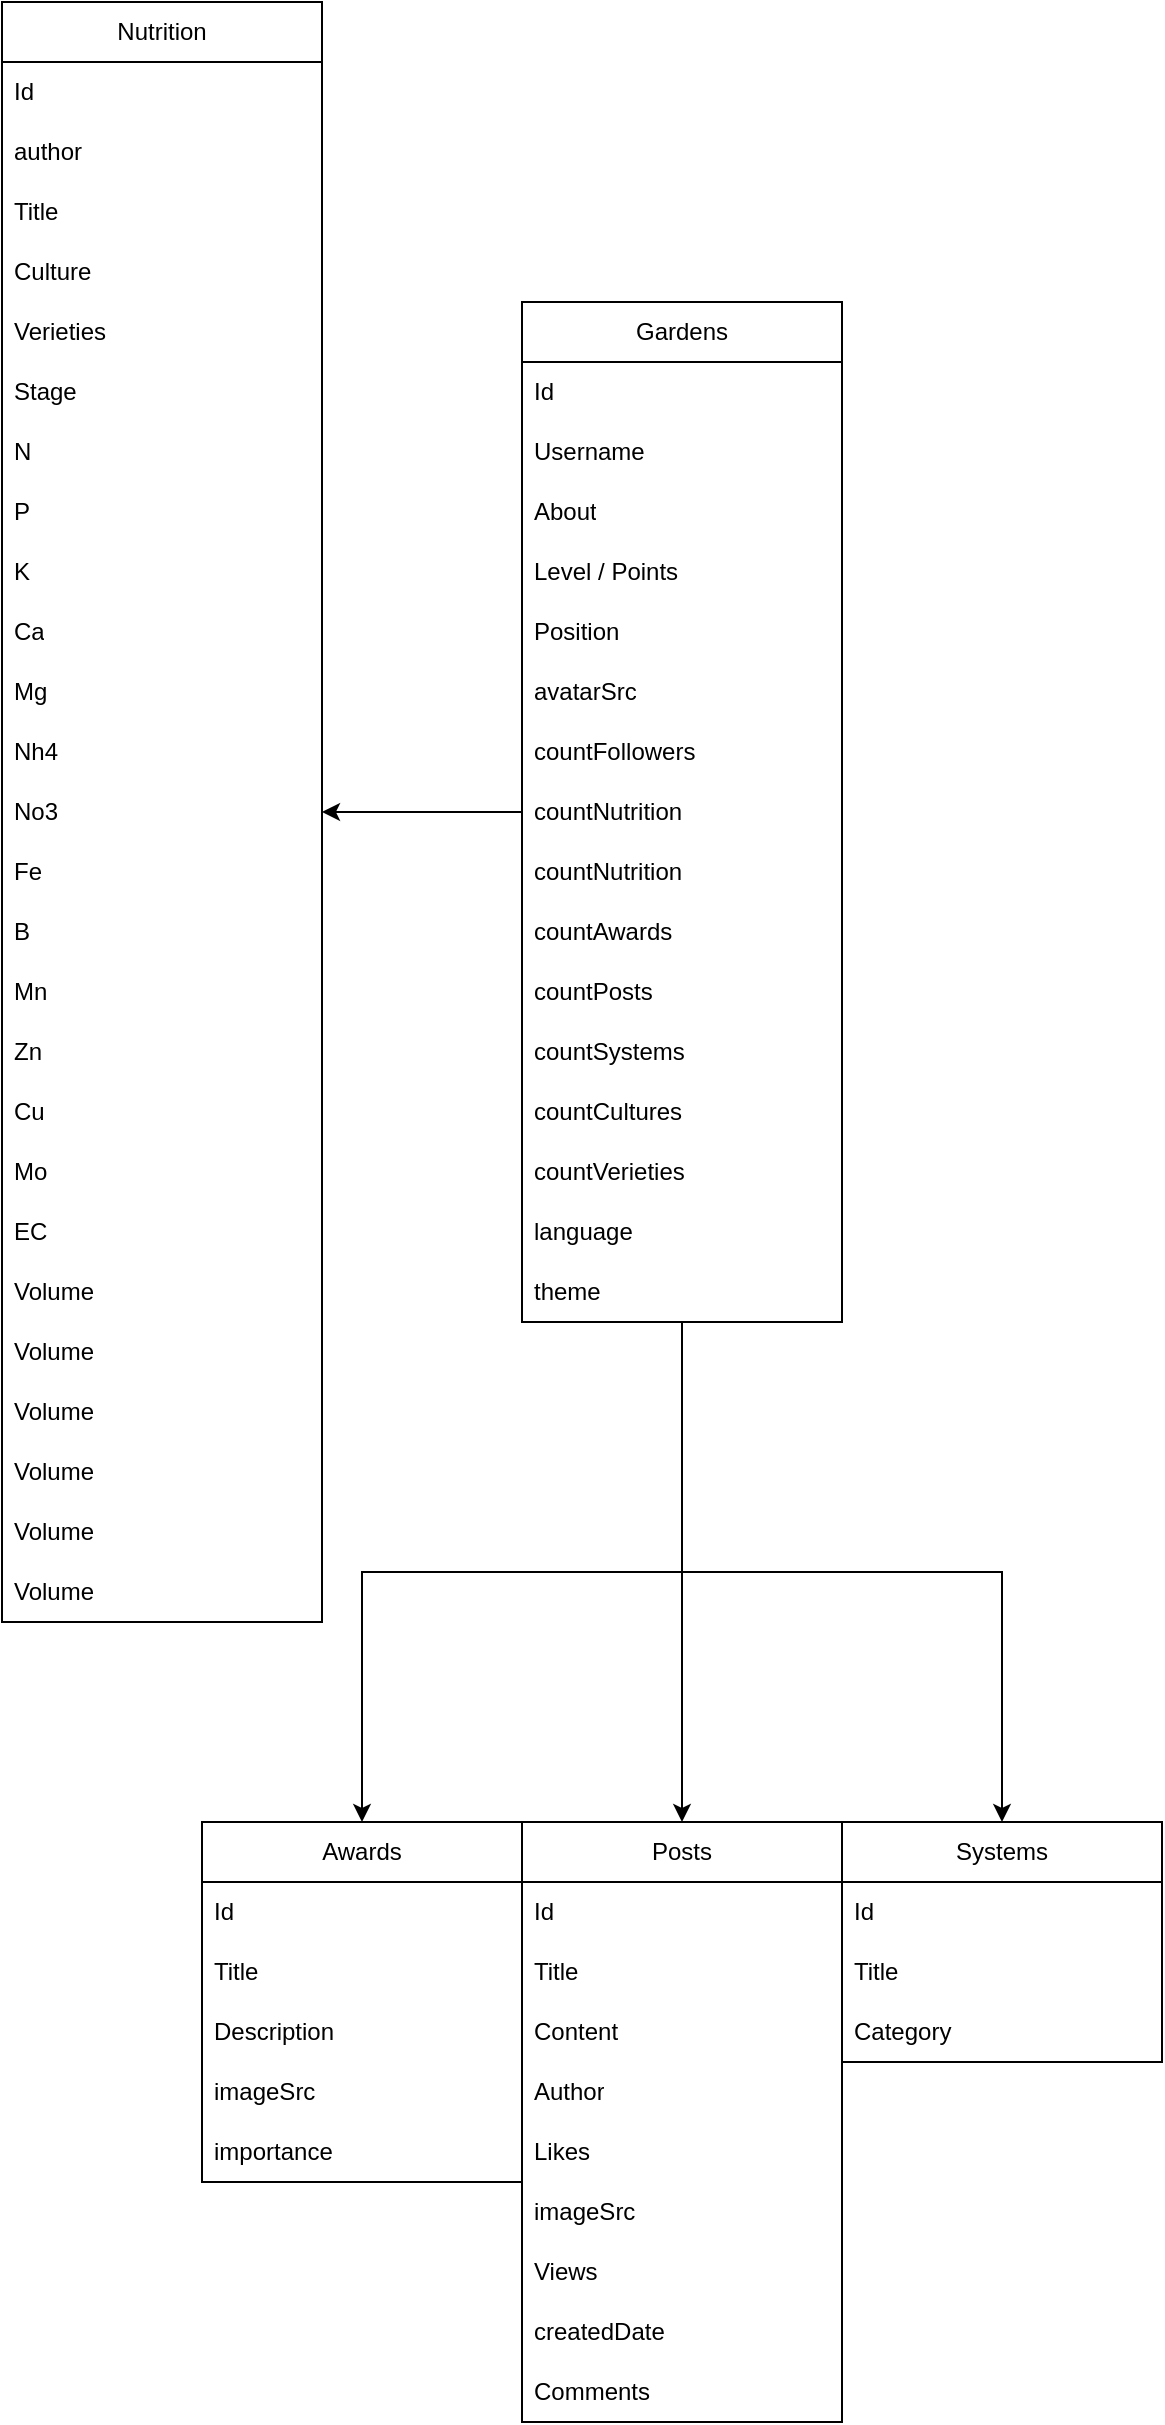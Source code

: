 <mxfile version="21.2.2" type="github">
  <diagram name="Page-1" id="yoDy_J4Ts5u2qe-XB-aB">
    <mxGraphModel dx="1050" dy="1681" grid="1" gridSize="10" guides="1" tooltips="1" connect="1" arrows="1" fold="1" page="1" pageScale="1" pageWidth="850" pageHeight="1100" math="0" shadow="0">
      <root>
        <mxCell id="0" />
        <mxCell id="1" parent="0" />
        <mxCell id="MlkG7GBpTt4BTDpHIn08-74" style="edgeStyle=orthogonalEdgeStyle;rounded=0;orthogonalLoop=1;jettySize=auto;html=1;entryX=0.5;entryY=0;entryDx=0;entryDy=0;" edge="1" parent="1" source="MlkG7GBpTt4BTDpHIn08-1" target="MlkG7GBpTt4BTDpHIn08-20">
          <mxGeometry relative="1" as="geometry" />
        </mxCell>
        <mxCell id="MlkG7GBpTt4BTDpHIn08-75" style="edgeStyle=orthogonalEdgeStyle;rounded=0;orthogonalLoop=1;jettySize=auto;html=1;" edge="1" parent="1" source="MlkG7GBpTt4BTDpHIn08-1" target="MlkG7GBpTt4BTDpHIn08-61">
          <mxGeometry relative="1" as="geometry" />
        </mxCell>
        <mxCell id="MlkG7GBpTt4BTDpHIn08-76" style="edgeStyle=orthogonalEdgeStyle;rounded=0;orthogonalLoop=1;jettySize=auto;html=1;entryX=0.5;entryY=0;entryDx=0;entryDy=0;" edge="1" parent="1" source="MlkG7GBpTt4BTDpHIn08-1" target="MlkG7GBpTt4BTDpHIn08-34">
          <mxGeometry relative="1" as="geometry" />
        </mxCell>
        <mxCell id="MlkG7GBpTt4BTDpHIn08-1" value="Gardens" style="swimlane;fontStyle=0;childLayout=stackLayout;horizontal=1;startSize=30;horizontalStack=0;resizeParent=1;resizeParentMax=0;resizeLast=0;collapsible=1;marginBottom=0;whiteSpace=wrap;html=1;" vertex="1" parent="1">
          <mxGeometry x="400" y="-200" width="160" height="510" as="geometry" />
        </mxCell>
        <mxCell id="MlkG7GBpTt4BTDpHIn08-2" value="Id&lt;span style=&quot;white-space: pre;&quot;&gt;	&lt;/span&gt;" style="text;strokeColor=none;fillColor=none;align=left;verticalAlign=middle;spacingLeft=4;spacingRight=4;overflow=hidden;points=[[0,0.5],[1,0.5]];portConstraint=eastwest;rotatable=0;whiteSpace=wrap;html=1;" vertex="1" parent="MlkG7GBpTt4BTDpHIn08-1">
          <mxGeometry y="30" width="160" height="30" as="geometry" />
        </mxCell>
        <mxCell id="MlkG7GBpTt4BTDpHIn08-3" value="Username" style="text;strokeColor=none;fillColor=none;align=left;verticalAlign=middle;spacingLeft=4;spacingRight=4;overflow=hidden;points=[[0,0.5],[1,0.5]];portConstraint=eastwest;rotatable=0;whiteSpace=wrap;html=1;" vertex="1" parent="MlkG7GBpTt4BTDpHIn08-1">
          <mxGeometry y="60" width="160" height="30" as="geometry" />
        </mxCell>
        <mxCell id="MlkG7GBpTt4BTDpHIn08-4" value="About" style="text;strokeColor=none;fillColor=none;align=left;verticalAlign=middle;spacingLeft=4;spacingRight=4;overflow=hidden;points=[[0,0.5],[1,0.5]];portConstraint=eastwest;rotatable=0;whiteSpace=wrap;html=1;" vertex="1" parent="MlkG7GBpTt4BTDpHIn08-1">
          <mxGeometry y="90" width="160" height="30" as="geometry" />
        </mxCell>
        <mxCell id="MlkG7GBpTt4BTDpHIn08-7" value="Level / Points" style="text;strokeColor=none;fillColor=none;align=left;verticalAlign=middle;spacingLeft=4;spacingRight=4;overflow=hidden;points=[[0,0.5],[1,0.5]];portConstraint=eastwest;rotatable=0;whiteSpace=wrap;html=1;" vertex="1" parent="MlkG7GBpTt4BTDpHIn08-1">
          <mxGeometry y="120" width="160" height="30" as="geometry" />
        </mxCell>
        <mxCell id="MlkG7GBpTt4BTDpHIn08-8" value="Position" style="text;strokeColor=none;fillColor=none;align=left;verticalAlign=middle;spacingLeft=4;spacingRight=4;overflow=hidden;points=[[0,0.5],[1,0.5]];portConstraint=eastwest;rotatable=0;whiteSpace=wrap;html=1;" vertex="1" parent="MlkG7GBpTt4BTDpHIn08-1">
          <mxGeometry y="150" width="160" height="30" as="geometry" />
        </mxCell>
        <mxCell id="MlkG7GBpTt4BTDpHIn08-9" value="avatarSrc" style="text;strokeColor=none;fillColor=none;align=left;verticalAlign=middle;spacingLeft=4;spacingRight=4;overflow=hidden;points=[[0,0.5],[1,0.5]];portConstraint=eastwest;rotatable=0;whiteSpace=wrap;html=1;" vertex="1" parent="MlkG7GBpTt4BTDpHIn08-1">
          <mxGeometry y="180" width="160" height="30" as="geometry" />
        </mxCell>
        <mxCell id="MlkG7GBpTt4BTDpHIn08-10" value="countFollowers" style="text;strokeColor=none;fillColor=none;align=left;verticalAlign=middle;spacingLeft=4;spacingRight=4;overflow=hidden;points=[[0,0.5],[1,0.5]];portConstraint=eastwest;rotatable=0;whiteSpace=wrap;html=1;" vertex="1" parent="MlkG7GBpTt4BTDpHIn08-1">
          <mxGeometry y="210" width="160" height="30" as="geometry" />
        </mxCell>
        <mxCell id="MlkG7GBpTt4BTDpHIn08-28" value="countNutrition" style="text;strokeColor=none;fillColor=none;align=left;verticalAlign=middle;spacingLeft=4;spacingRight=4;overflow=hidden;points=[[0,0.5],[1,0.5]];portConstraint=eastwest;rotatable=0;whiteSpace=wrap;html=1;" vertex="1" parent="MlkG7GBpTt4BTDpHIn08-1">
          <mxGeometry y="240" width="160" height="30" as="geometry" />
        </mxCell>
        <mxCell id="MlkG7GBpTt4BTDpHIn08-11" value="countNutrition" style="text;strokeColor=none;fillColor=none;align=left;verticalAlign=middle;spacingLeft=4;spacingRight=4;overflow=hidden;points=[[0,0.5],[1,0.5]];portConstraint=eastwest;rotatable=0;whiteSpace=wrap;html=1;" vertex="1" parent="MlkG7GBpTt4BTDpHIn08-1">
          <mxGeometry y="270" width="160" height="30" as="geometry" />
        </mxCell>
        <mxCell id="MlkG7GBpTt4BTDpHIn08-12" value="countAwards" style="text;strokeColor=none;fillColor=none;align=left;verticalAlign=middle;spacingLeft=4;spacingRight=4;overflow=hidden;points=[[0,0.5],[1,0.5]];portConstraint=eastwest;rotatable=0;whiteSpace=wrap;html=1;" vertex="1" parent="MlkG7GBpTt4BTDpHIn08-1">
          <mxGeometry y="300" width="160" height="30" as="geometry" />
        </mxCell>
        <mxCell id="MlkG7GBpTt4BTDpHIn08-17" value="countPosts" style="text;strokeColor=none;fillColor=none;align=left;verticalAlign=middle;spacingLeft=4;spacingRight=4;overflow=hidden;points=[[0,0.5],[1,0.5]];portConstraint=eastwest;rotatable=0;whiteSpace=wrap;html=1;" vertex="1" parent="MlkG7GBpTt4BTDpHIn08-1">
          <mxGeometry y="330" width="160" height="30" as="geometry" />
        </mxCell>
        <mxCell id="MlkG7GBpTt4BTDpHIn08-14" value="countSystems" style="text;strokeColor=none;fillColor=none;align=left;verticalAlign=middle;spacingLeft=4;spacingRight=4;overflow=hidden;points=[[0,0.5],[1,0.5]];portConstraint=eastwest;rotatable=0;whiteSpace=wrap;html=1;" vertex="1" parent="MlkG7GBpTt4BTDpHIn08-1">
          <mxGeometry y="360" width="160" height="30" as="geometry" />
        </mxCell>
        <mxCell id="MlkG7GBpTt4BTDpHIn08-15" value="countCultures" style="text;strokeColor=none;fillColor=none;align=left;verticalAlign=middle;spacingLeft=4;spacingRight=4;overflow=hidden;points=[[0,0.5],[1,0.5]];portConstraint=eastwest;rotatable=0;whiteSpace=wrap;html=1;" vertex="1" parent="MlkG7GBpTt4BTDpHIn08-1">
          <mxGeometry y="390" width="160" height="30" as="geometry" />
        </mxCell>
        <mxCell id="MlkG7GBpTt4BTDpHIn08-16" value="countVerieties" style="text;strokeColor=none;fillColor=none;align=left;verticalAlign=middle;spacingLeft=4;spacingRight=4;overflow=hidden;points=[[0,0.5],[1,0.5]];portConstraint=eastwest;rotatable=0;whiteSpace=wrap;html=1;" vertex="1" parent="MlkG7GBpTt4BTDpHIn08-1">
          <mxGeometry y="420" width="160" height="30" as="geometry" />
        </mxCell>
        <mxCell id="MlkG7GBpTt4BTDpHIn08-67" value="language" style="text;strokeColor=none;fillColor=none;align=left;verticalAlign=middle;spacingLeft=4;spacingRight=4;overflow=hidden;points=[[0,0.5],[1,0.5]];portConstraint=eastwest;rotatable=0;whiteSpace=wrap;html=1;" vertex="1" parent="MlkG7GBpTt4BTDpHIn08-1">
          <mxGeometry y="450" width="160" height="30" as="geometry" />
        </mxCell>
        <mxCell id="MlkG7GBpTt4BTDpHIn08-68" value="theme" style="text;strokeColor=none;fillColor=none;align=left;verticalAlign=middle;spacingLeft=4;spacingRight=4;overflow=hidden;points=[[0,0.5],[1,0.5]];portConstraint=eastwest;rotatable=0;whiteSpace=wrap;html=1;" vertex="1" parent="MlkG7GBpTt4BTDpHIn08-1">
          <mxGeometry y="480" width="160" height="30" as="geometry" />
        </mxCell>
        <mxCell id="MlkG7GBpTt4BTDpHIn08-20" value="Posts" style="swimlane;fontStyle=0;childLayout=stackLayout;horizontal=1;startSize=30;horizontalStack=0;resizeParent=1;resizeParentMax=0;resizeLast=0;collapsible=1;marginBottom=0;whiteSpace=wrap;html=1;" vertex="1" parent="1">
          <mxGeometry x="400" y="560" width="160" height="300" as="geometry" />
        </mxCell>
        <mxCell id="MlkG7GBpTt4BTDpHIn08-21" value="Id" style="text;strokeColor=none;fillColor=none;align=left;verticalAlign=middle;spacingLeft=4;spacingRight=4;overflow=hidden;points=[[0,0.5],[1,0.5]];portConstraint=eastwest;rotatable=0;whiteSpace=wrap;html=1;" vertex="1" parent="MlkG7GBpTt4BTDpHIn08-20">
          <mxGeometry y="30" width="160" height="30" as="geometry" />
        </mxCell>
        <mxCell id="MlkG7GBpTt4BTDpHIn08-22" value="Title" style="text;strokeColor=none;fillColor=none;align=left;verticalAlign=middle;spacingLeft=4;spacingRight=4;overflow=hidden;points=[[0,0.5],[1,0.5]];portConstraint=eastwest;rotatable=0;whiteSpace=wrap;html=1;" vertex="1" parent="MlkG7GBpTt4BTDpHIn08-20">
          <mxGeometry y="60" width="160" height="30" as="geometry" />
        </mxCell>
        <mxCell id="MlkG7GBpTt4BTDpHIn08-25" value="Content" style="text;strokeColor=none;fillColor=none;align=left;verticalAlign=middle;spacingLeft=4;spacingRight=4;overflow=hidden;points=[[0,0.5],[1,0.5]];portConstraint=eastwest;rotatable=0;whiteSpace=wrap;html=1;" vertex="1" parent="MlkG7GBpTt4BTDpHIn08-20">
          <mxGeometry y="90" width="160" height="30" as="geometry" />
        </mxCell>
        <mxCell id="MlkG7GBpTt4BTDpHIn08-26" value="Author" style="text;strokeColor=none;fillColor=none;align=left;verticalAlign=middle;spacingLeft=4;spacingRight=4;overflow=hidden;points=[[0,0.5],[1,0.5]];portConstraint=eastwest;rotatable=0;whiteSpace=wrap;html=1;" vertex="1" parent="MlkG7GBpTt4BTDpHIn08-20">
          <mxGeometry y="120" width="160" height="30" as="geometry" />
        </mxCell>
        <mxCell id="MlkG7GBpTt4BTDpHIn08-23" value="Likes" style="text;strokeColor=none;fillColor=none;align=left;verticalAlign=middle;spacingLeft=4;spacingRight=4;overflow=hidden;points=[[0,0.5],[1,0.5]];portConstraint=eastwest;rotatable=0;whiteSpace=wrap;html=1;" vertex="1" parent="MlkG7GBpTt4BTDpHIn08-20">
          <mxGeometry y="150" width="160" height="30" as="geometry" />
        </mxCell>
        <mxCell id="MlkG7GBpTt4BTDpHIn08-27" value="imageSrc" style="text;strokeColor=none;fillColor=none;align=left;verticalAlign=middle;spacingLeft=4;spacingRight=4;overflow=hidden;points=[[0,0.5],[1,0.5]];portConstraint=eastwest;rotatable=0;whiteSpace=wrap;html=1;" vertex="1" parent="MlkG7GBpTt4BTDpHIn08-20">
          <mxGeometry y="180" width="160" height="30" as="geometry" />
        </mxCell>
        <mxCell id="MlkG7GBpTt4BTDpHIn08-39" value="Views" style="text;strokeColor=none;fillColor=none;align=left;verticalAlign=middle;spacingLeft=4;spacingRight=4;overflow=hidden;points=[[0,0.5],[1,0.5]];portConstraint=eastwest;rotatable=0;whiteSpace=wrap;html=1;" vertex="1" parent="MlkG7GBpTt4BTDpHIn08-20">
          <mxGeometry y="210" width="160" height="30" as="geometry" />
        </mxCell>
        <mxCell id="MlkG7GBpTt4BTDpHIn08-40" value="createdDate" style="text;strokeColor=none;fillColor=none;align=left;verticalAlign=middle;spacingLeft=4;spacingRight=4;overflow=hidden;points=[[0,0.5],[1,0.5]];portConstraint=eastwest;rotatable=0;whiteSpace=wrap;html=1;" vertex="1" parent="MlkG7GBpTt4BTDpHIn08-20">
          <mxGeometry y="240" width="160" height="30" as="geometry" />
        </mxCell>
        <mxCell id="MlkG7GBpTt4BTDpHIn08-58" value="Comments" style="text;strokeColor=none;fillColor=none;align=left;verticalAlign=middle;spacingLeft=4;spacingRight=4;overflow=hidden;points=[[0,0.5],[1,0.5]];portConstraint=eastwest;rotatable=0;whiteSpace=wrap;html=1;" vertex="1" parent="MlkG7GBpTt4BTDpHIn08-20">
          <mxGeometry y="270" width="160" height="30" as="geometry" />
        </mxCell>
        <mxCell id="MlkG7GBpTt4BTDpHIn08-29" value="Nutrition" style="swimlane;fontStyle=0;childLayout=stackLayout;horizontal=1;startSize=30;horizontalStack=0;resizeParent=1;resizeParentMax=0;resizeLast=0;collapsible=1;marginBottom=0;whiteSpace=wrap;html=1;" vertex="1" parent="1">
          <mxGeometry x="140" y="-350" width="160" height="810" as="geometry" />
        </mxCell>
        <mxCell id="MlkG7GBpTt4BTDpHIn08-30" value="Id" style="text;strokeColor=none;fillColor=none;align=left;verticalAlign=middle;spacingLeft=4;spacingRight=4;overflow=hidden;points=[[0,0.5],[1,0.5]];portConstraint=eastwest;rotatable=0;whiteSpace=wrap;html=1;" vertex="1" parent="MlkG7GBpTt4BTDpHIn08-29">
          <mxGeometry y="30" width="160" height="30" as="geometry" />
        </mxCell>
        <mxCell id="MlkG7GBpTt4BTDpHIn08-31" value="author" style="text;strokeColor=none;fillColor=none;align=left;verticalAlign=middle;spacingLeft=4;spacingRight=4;overflow=hidden;points=[[0,0.5],[1,0.5]];portConstraint=eastwest;rotatable=0;whiteSpace=wrap;html=1;" vertex="1" parent="MlkG7GBpTt4BTDpHIn08-29">
          <mxGeometry y="60" width="160" height="30" as="geometry" />
        </mxCell>
        <mxCell id="MlkG7GBpTt4BTDpHIn08-57" value="Title" style="text;strokeColor=none;fillColor=none;align=left;verticalAlign=middle;spacingLeft=4;spacingRight=4;overflow=hidden;points=[[0,0.5],[1,0.5]];portConstraint=eastwest;rotatable=0;whiteSpace=wrap;html=1;" vertex="1" parent="MlkG7GBpTt4BTDpHIn08-29">
          <mxGeometry y="90" width="160" height="30" as="geometry" />
        </mxCell>
        <mxCell id="MlkG7GBpTt4BTDpHIn08-55" value="Culture" style="text;strokeColor=none;fillColor=none;align=left;verticalAlign=middle;spacingLeft=4;spacingRight=4;overflow=hidden;points=[[0,0.5],[1,0.5]];portConstraint=eastwest;rotatable=0;whiteSpace=wrap;html=1;" vertex="1" parent="MlkG7GBpTt4BTDpHIn08-29">
          <mxGeometry y="120" width="160" height="30" as="geometry" />
        </mxCell>
        <mxCell id="MlkG7GBpTt4BTDpHIn08-56" value="Verieties" style="text;strokeColor=none;fillColor=none;align=left;verticalAlign=middle;spacingLeft=4;spacingRight=4;overflow=hidden;points=[[0,0.5],[1,0.5]];portConstraint=eastwest;rotatable=0;whiteSpace=wrap;html=1;" vertex="1" parent="MlkG7GBpTt4BTDpHIn08-29">
          <mxGeometry y="150" width="160" height="30" as="geometry" />
        </mxCell>
        <mxCell id="MlkG7GBpTt4BTDpHIn08-66" value="Stage" style="text;strokeColor=none;fillColor=none;align=left;verticalAlign=middle;spacingLeft=4;spacingRight=4;overflow=hidden;points=[[0,0.5],[1,0.5]];portConstraint=eastwest;rotatable=0;whiteSpace=wrap;html=1;" vertex="1" parent="MlkG7GBpTt4BTDpHIn08-29">
          <mxGeometry y="180" width="160" height="30" as="geometry" />
        </mxCell>
        <mxCell id="MlkG7GBpTt4BTDpHIn08-32" value="N" style="text;strokeColor=none;fillColor=none;align=left;verticalAlign=middle;spacingLeft=4;spacingRight=4;overflow=hidden;points=[[0,0.5],[1,0.5]];portConstraint=eastwest;rotatable=0;whiteSpace=wrap;html=1;" vertex="1" parent="MlkG7GBpTt4BTDpHIn08-29">
          <mxGeometry y="210" width="160" height="30" as="geometry" />
        </mxCell>
        <mxCell id="MlkG7GBpTt4BTDpHIn08-41" value="P" style="text;strokeColor=none;fillColor=none;align=left;verticalAlign=middle;spacingLeft=4;spacingRight=4;overflow=hidden;points=[[0,0.5],[1,0.5]];portConstraint=eastwest;rotatable=0;whiteSpace=wrap;html=1;" vertex="1" parent="MlkG7GBpTt4BTDpHIn08-29">
          <mxGeometry y="240" width="160" height="30" as="geometry" />
        </mxCell>
        <mxCell id="MlkG7GBpTt4BTDpHIn08-42" value="K" style="text;strokeColor=none;fillColor=none;align=left;verticalAlign=middle;spacingLeft=4;spacingRight=4;overflow=hidden;points=[[0,0.5],[1,0.5]];portConstraint=eastwest;rotatable=0;whiteSpace=wrap;html=1;" vertex="1" parent="MlkG7GBpTt4BTDpHIn08-29">
          <mxGeometry y="270" width="160" height="30" as="geometry" />
        </mxCell>
        <mxCell id="MlkG7GBpTt4BTDpHIn08-43" value="Ca" style="text;strokeColor=none;fillColor=none;align=left;verticalAlign=middle;spacingLeft=4;spacingRight=4;overflow=hidden;points=[[0,0.5],[1,0.5]];portConstraint=eastwest;rotatable=0;whiteSpace=wrap;html=1;" vertex="1" parent="MlkG7GBpTt4BTDpHIn08-29">
          <mxGeometry y="300" width="160" height="30" as="geometry" />
        </mxCell>
        <mxCell id="MlkG7GBpTt4BTDpHIn08-44" value="Mg" style="text;strokeColor=none;fillColor=none;align=left;verticalAlign=middle;spacingLeft=4;spacingRight=4;overflow=hidden;points=[[0,0.5],[1,0.5]];portConstraint=eastwest;rotatable=0;whiteSpace=wrap;html=1;" vertex="1" parent="MlkG7GBpTt4BTDpHIn08-29">
          <mxGeometry y="330" width="160" height="30" as="geometry" />
        </mxCell>
        <mxCell id="MlkG7GBpTt4BTDpHIn08-45" value="Nh4" style="text;strokeColor=none;fillColor=none;align=left;verticalAlign=middle;spacingLeft=4;spacingRight=4;overflow=hidden;points=[[0,0.5],[1,0.5]];portConstraint=eastwest;rotatable=0;whiteSpace=wrap;html=1;" vertex="1" parent="MlkG7GBpTt4BTDpHIn08-29">
          <mxGeometry y="360" width="160" height="30" as="geometry" />
        </mxCell>
        <mxCell id="MlkG7GBpTt4BTDpHIn08-46" value="No3" style="text;strokeColor=none;fillColor=none;align=left;verticalAlign=middle;spacingLeft=4;spacingRight=4;overflow=hidden;points=[[0,0.5],[1,0.5]];portConstraint=eastwest;rotatable=0;whiteSpace=wrap;html=1;" vertex="1" parent="MlkG7GBpTt4BTDpHIn08-29">
          <mxGeometry y="390" width="160" height="30" as="geometry" />
        </mxCell>
        <mxCell id="MlkG7GBpTt4BTDpHIn08-47" value="Fe" style="text;strokeColor=none;fillColor=none;align=left;verticalAlign=middle;spacingLeft=4;spacingRight=4;overflow=hidden;points=[[0,0.5],[1,0.5]];portConstraint=eastwest;rotatable=0;whiteSpace=wrap;html=1;" vertex="1" parent="MlkG7GBpTt4BTDpHIn08-29">
          <mxGeometry y="420" width="160" height="30" as="geometry" />
        </mxCell>
        <mxCell id="MlkG7GBpTt4BTDpHIn08-48" value="B" style="text;strokeColor=none;fillColor=none;align=left;verticalAlign=middle;spacingLeft=4;spacingRight=4;overflow=hidden;points=[[0,0.5],[1,0.5]];portConstraint=eastwest;rotatable=0;whiteSpace=wrap;html=1;" vertex="1" parent="MlkG7GBpTt4BTDpHIn08-29">
          <mxGeometry y="450" width="160" height="30" as="geometry" />
        </mxCell>
        <mxCell id="MlkG7GBpTt4BTDpHIn08-49" value="Mn" style="text;strokeColor=none;fillColor=none;align=left;verticalAlign=middle;spacingLeft=4;spacingRight=4;overflow=hidden;points=[[0,0.5],[1,0.5]];portConstraint=eastwest;rotatable=0;whiteSpace=wrap;html=1;" vertex="1" parent="MlkG7GBpTt4BTDpHIn08-29">
          <mxGeometry y="480" width="160" height="30" as="geometry" />
        </mxCell>
        <mxCell id="MlkG7GBpTt4BTDpHIn08-50" value="Zn" style="text;strokeColor=none;fillColor=none;align=left;verticalAlign=middle;spacingLeft=4;spacingRight=4;overflow=hidden;points=[[0,0.5],[1,0.5]];portConstraint=eastwest;rotatable=0;whiteSpace=wrap;html=1;" vertex="1" parent="MlkG7GBpTt4BTDpHIn08-29">
          <mxGeometry y="510" width="160" height="30" as="geometry" />
        </mxCell>
        <mxCell id="MlkG7GBpTt4BTDpHIn08-51" value="Cu" style="text;strokeColor=none;fillColor=none;align=left;verticalAlign=middle;spacingLeft=4;spacingRight=4;overflow=hidden;points=[[0,0.5],[1,0.5]];portConstraint=eastwest;rotatable=0;whiteSpace=wrap;html=1;" vertex="1" parent="MlkG7GBpTt4BTDpHIn08-29">
          <mxGeometry y="540" width="160" height="30" as="geometry" />
        </mxCell>
        <mxCell id="MlkG7GBpTt4BTDpHIn08-52" value="Mo" style="text;strokeColor=none;fillColor=none;align=left;verticalAlign=middle;spacingLeft=4;spacingRight=4;overflow=hidden;points=[[0,0.5],[1,0.5]];portConstraint=eastwest;rotatable=0;whiteSpace=wrap;html=1;" vertex="1" parent="MlkG7GBpTt4BTDpHIn08-29">
          <mxGeometry y="570" width="160" height="30" as="geometry" />
        </mxCell>
        <mxCell id="MlkG7GBpTt4BTDpHIn08-53" value="EC" style="text;strokeColor=none;fillColor=none;align=left;verticalAlign=middle;spacingLeft=4;spacingRight=4;overflow=hidden;points=[[0,0.5],[1,0.5]];portConstraint=eastwest;rotatable=0;whiteSpace=wrap;html=1;" vertex="1" parent="MlkG7GBpTt4BTDpHIn08-29">
          <mxGeometry y="600" width="160" height="30" as="geometry" />
        </mxCell>
        <mxCell id="MlkG7GBpTt4BTDpHIn08-54" value="Volume" style="text;strokeColor=none;fillColor=none;align=left;verticalAlign=middle;spacingLeft=4;spacingRight=4;overflow=hidden;points=[[0,0.5],[1,0.5]];portConstraint=eastwest;rotatable=0;whiteSpace=wrap;html=1;" vertex="1" parent="MlkG7GBpTt4BTDpHIn08-29">
          <mxGeometry y="630" width="160" height="30" as="geometry" />
        </mxCell>
        <mxCell id="MlkG7GBpTt4BTDpHIn08-69" value="Volume" style="text;strokeColor=none;fillColor=none;align=left;verticalAlign=middle;spacingLeft=4;spacingRight=4;overflow=hidden;points=[[0,0.5],[1,0.5]];portConstraint=eastwest;rotatable=0;whiteSpace=wrap;html=1;" vertex="1" parent="MlkG7GBpTt4BTDpHIn08-29">
          <mxGeometry y="660" width="160" height="30" as="geometry" />
        </mxCell>
        <mxCell id="MlkG7GBpTt4BTDpHIn08-70" value="Volume" style="text;strokeColor=none;fillColor=none;align=left;verticalAlign=middle;spacingLeft=4;spacingRight=4;overflow=hidden;points=[[0,0.5],[1,0.5]];portConstraint=eastwest;rotatable=0;whiteSpace=wrap;html=1;" vertex="1" parent="MlkG7GBpTt4BTDpHIn08-29">
          <mxGeometry y="690" width="160" height="30" as="geometry" />
        </mxCell>
        <mxCell id="MlkG7GBpTt4BTDpHIn08-71" value="Volume" style="text;strokeColor=none;fillColor=none;align=left;verticalAlign=middle;spacingLeft=4;spacingRight=4;overflow=hidden;points=[[0,0.5],[1,0.5]];portConstraint=eastwest;rotatable=0;whiteSpace=wrap;html=1;" vertex="1" parent="MlkG7GBpTt4BTDpHIn08-29">
          <mxGeometry y="720" width="160" height="30" as="geometry" />
        </mxCell>
        <mxCell id="MlkG7GBpTt4BTDpHIn08-72" value="Volume" style="text;strokeColor=none;fillColor=none;align=left;verticalAlign=middle;spacingLeft=4;spacingRight=4;overflow=hidden;points=[[0,0.5],[1,0.5]];portConstraint=eastwest;rotatable=0;whiteSpace=wrap;html=1;" vertex="1" parent="MlkG7GBpTt4BTDpHIn08-29">
          <mxGeometry y="750" width="160" height="30" as="geometry" />
        </mxCell>
        <mxCell id="MlkG7GBpTt4BTDpHIn08-73" value="Volume" style="text;strokeColor=none;fillColor=none;align=left;verticalAlign=middle;spacingLeft=4;spacingRight=4;overflow=hidden;points=[[0,0.5],[1,0.5]];portConstraint=eastwest;rotatable=0;whiteSpace=wrap;html=1;" vertex="1" parent="MlkG7GBpTt4BTDpHIn08-29">
          <mxGeometry y="780" width="160" height="30" as="geometry" />
        </mxCell>
        <mxCell id="MlkG7GBpTt4BTDpHIn08-33" style="edgeStyle=orthogonalEdgeStyle;rounded=0;orthogonalLoop=1;jettySize=auto;html=1;" edge="1" parent="1" source="MlkG7GBpTt4BTDpHIn08-28" target="MlkG7GBpTt4BTDpHIn08-29">
          <mxGeometry relative="1" as="geometry" />
        </mxCell>
        <mxCell id="MlkG7GBpTt4BTDpHIn08-34" value="Awards" style="swimlane;fontStyle=0;childLayout=stackLayout;horizontal=1;startSize=30;horizontalStack=0;resizeParent=1;resizeParentMax=0;resizeLast=0;collapsible=1;marginBottom=0;whiteSpace=wrap;html=1;" vertex="1" parent="1">
          <mxGeometry x="240" y="560" width="160" height="180" as="geometry" />
        </mxCell>
        <mxCell id="MlkG7GBpTt4BTDpHIn08-35" value="Id" style="text;strokeColor=none;fillColor=none;align=left;verticalAlign=middle;spacingLeft=4;spacingRight=4;overflow=hidden;points=[[0,0.5],[1,0.5]];portConstraint=eastwest;rotatable=0;whiteSpace=wrap;html=1;" vertex="1" parent="MlkG7GBpTt4BTDpHIn08-34">
          <mxGeometry y="30" width="160" height="30" as="geometry" />
        </mxCell>
        <mxCell id="MlkG7GBpTt4BTDpHIn08-36" value="Title" style="text;strokeColor=none;fillColor=none;align=left;verticalAlign=middle;spacingLeft=4;spacingRight=4;overflow=hidden;points=[[0,0.5],[1,0.5]];portConstraint=eastwest;rotatable=0;whiteSpace=wrap;html=1;" vertex="1" parent="MlkG7GBpTt4BTDpHIn08-34">
          <mxGeometry y="60" width="160" height="30" as="geometry" />
        </mxCell>
        <mxCell id="MlkG7GBpTt4BTDpHIn08-37" value="Description" style="text;strokeColor=none;fillColor=none;align=left;verticalAlign=middle;spacingLeft=4;spacingRight=4;overflow=hidden;points=[[0,0.5],[1,0.5]];portConstraint=eastwest;rotatable=0;whiteSpace=wrap;html=1;" vertex="1" parent="MlkG7GBpTt4BTDpHIn08-34">
          <mxGeometry y="90" width="160" height="30" as="geometry" />
        </mxCell>
        <mxCell id="MlkG7GBpTt4BTDpHIn08-59" value="imageSrc" style="text;strokeColor=none;fillColor=none;align=left;verticalAlign=middle;spacingLeft=4;spacingRight=4;overflow=hidden;points=[[0,0.5],[1,0.5]];portConstraint=eastwest;rotatable=0;whiteSpace=wrap;html=1;" vertex="1" parent="MlkG7GBpTt4BTDpHIn08-34">
          <mxGeometry y="120" width="160" height="30" as="geometry" />
        </mxCell>
        <mxCell id="MlkG7GBpTt4BTDpHIn08-60" value="importance" style="text;strokeColor=none;fillColor=none;align=left;verticalAlign=middle;spacingLeft=4;spacingRight=4;overflow=hidden;points=[[0,0.5],[1,0.5]];portConstraint=eastwest;rotatable=0;whiteSpace=wrap;html=1;" vertex="1" parent="MlkG7GBpTt4BTDpHIn08-34">
          <mxGeometry y="150" width="160" height="30" as="geometry" />
        </mxCell>
        <mxCell id="MlkG7GBpTt4BTDpHIn08-61" value="Systems" style="swimlane;fontStyle=0;childLayout=stackLayout;horizontal=1;startSize=30;horizontalStack=0;resizeParent=1;resizeParentMax=0;resizeLast=0;collapsible=1;marginBottom=0;whiteSpace=wrap;html=1;" vertex="1" parent="1">
          <mxGeometry x="560" y="560" width="160" height="120" as="geometry" />
        </mxCell>
        <mxCell id="MlkG7GBpTt4BTDpHIn08-62" value="Id" style="text;strokeColor=none;fillColor=none;align=left;verticalAlign=middle;spacingLeft=4;spacingRight=4;overflow=hidden;points=[[0,0.5],[1,0.5]];portConstraint=eastwest;rotatable=0;whiteSpace=wrap;html=1;" vertex="1" parent="MlkG7GBpTt4BTDpHIn08-61">
          <mxGeometry y="30" width="160" height="30" as="geometry" />
        </mxCell>
        <mxCell id="MlkG7GBpTt4BTDpHIn08-63" value="Title" style="text;strokeColor=none;fillColor=none;align=left;verticalAlign=middle;spacingLeft=4;spacingRight=4;overflow=hidden;points=[[0,0.5],[1,0.5]];portConstraint=eastwest;rotatable=0;whiteSpace=wrap;html=1;" vertex="1" parent="MlkG7GBpTt4BTDpHIn08-61">
          <mxGeometry y="60" width="160" height="30" as="geometry" />
        </mxCell>
        <mxCell id="MlkG7GBpTt4BTDpHIn08-64" value="Category" style="text;strokeColor=none;fillColor=none;align=left;verticalAlign=middle;spacingLeft=4;spacingRight=4;overflow=hidden;points=[[0,0.5],[1,0.5]];portConstraint=eastwest;rotatable=0;whiteSpace=wrap;html=1;" vertex="1" parent="MlkG7GBpTt4BTDpHIn08-61">
          <mxGeometry y="90" width="160" height="30" as="geometry" />
        </mxCell>
      </root>
    </mxGraphModel>
  </diagram>
</mxfile>
